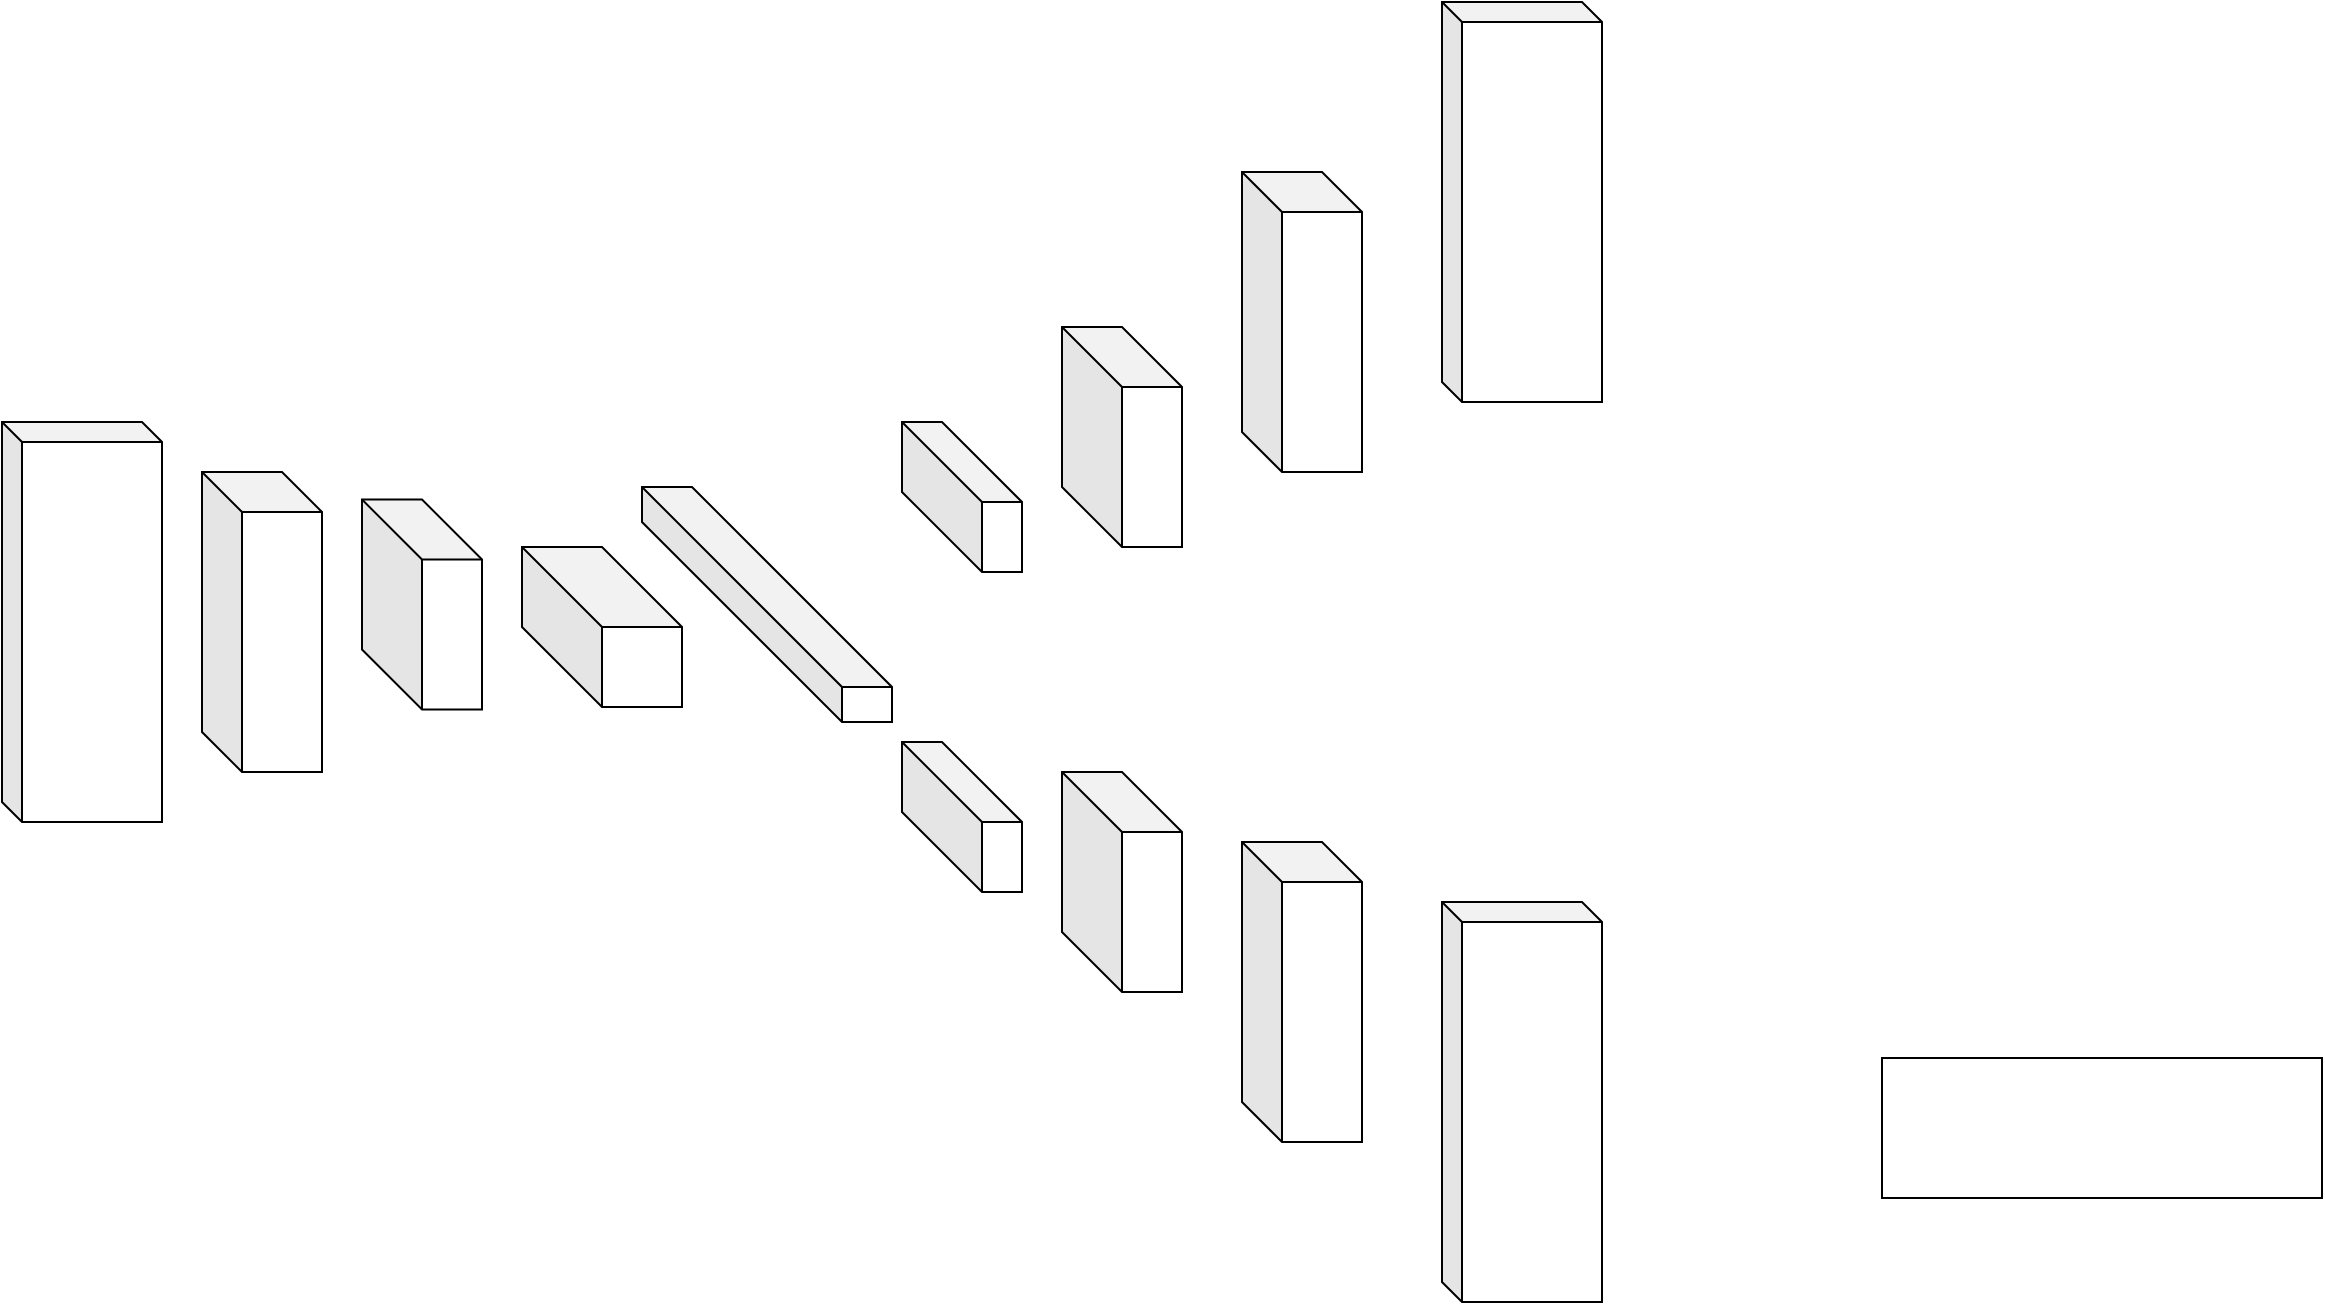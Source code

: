 <mxfile version="14.2.6" type="github">
  <diagram id="Co06z8hA1GL9u4y0MS8U" name="Page-1">
    <mxGraphModel dx="2966" dy="1969" grid="1" gridSize="10" guides="1" tooltips="1" connect="1" arrows="1" fold="1" page="1" pageScale="1" pageWidth="2336" pageHeight="1654" math="0" shadow="0">
      <root>
        <mxCell id="0" />
        <mxCell id="1" parent="0" />
        <mxCell id="5Cc1_OLVSoVf95-COUrq-5" value="" style="shape=cube;whiteSpace=wrap;html=1;boundedLbl=1;backgroundOutline=1;darkOpacity=0.05;darkOpacity2=0.1;size=10;" vertex="1" parent="1">
          <mxGeometry x="40" y="712" width="80" height="200" as="geometry" />
        </mxCell>
        <mxCell id="5Cc1_OLVSoVf95-COUrq-7" value="" style="shape=cube;whiteSpace=wrap;html=1;boundedLbl=1;backgroundOutline=1;darkOpacity=0.05;darkOpacity2=0.1;size=20;" vertex="1" parent="1">
          <mxGeometry x="140" y="737" width="60" height="150" as="geometry" />
        </mxCell>
        <mxCell id="5Cc1_OLVSoVf95-COUrq-8" value="" style="shape=cube;whiteSpace=wrap;html=1;boundedLbl=1;backgroundOutline=1;darkOpacity=0.05;darkOpacity2=0.1;size=30;" vertex="1" parent="1">
          <mxGeometry x="220" y="750.75" width="60" height="105" as="geometry" />
        </mxCell>
        <mxCell id="5Cc1_OLVSoVf95-COUrq-10" value="" style="shape=cube;whiteSpace=wrap;html=1;boundedLbl=1;backgroundOutline=1;darkOpacity=0.05;darkOpacity2=0.1;size=40;" vertex="1" parent="1">
          <mxGeometry x="300" y="774.5" width="80" height="80" as="geometry" />
        </mxCell>
        <mxCell id="5Cc1_OLVSoVf95-COUrq-11" value="" style="shape=cube;whiteSpace=wrap;html=1;boundedLbl=1;backgroundOutline=1;darkOpacity=0.05;darkOpacity2=0.1;size=100;" vertex="1" parent="1">
          <mxGeometry x="360" y="744.5" width="125" height="117.5" as="geometry" />
        </mxCell>
        <mxCell id="5Cc1_OLVSoVf95-COUrq-12" value="" style="shape=cube;whiteSpace=wrap;html=1;boundedLbl=1;backgroundOutline=1;darkOpacity=0.05;darkOpacity2=0.1;size=40;" vertex="1" parent="1">
          <mxGeometry x="490" y="712" width="60" height="75" as="geometry" />
        </mxCell>
        <mxCell id="5Cc1_OLVSoVf95-COUrq-13" value="" style="shape=cube;whiteSpace=wrap;html=1;boundedLbl=1;backgroundOutline=1;darkOpacity=0.05;darkOpacity2=0.1;size=40;" vertex="1" parent="1">
          <mxGeometry x="490" y="872" width="60" height="75" as="geometry" />
        </mxCell>
        <mxCell id="5Cc1_OLVSoVf95-COUrq-14" value="" style="shape=cube;whiteSpace=wrap;html=1;boundedLbl=1;backgroundOutline=1;darkOpacity=0.05;darkOpacity2=0.1;size=30;" vertex="1" parent="1">
          <mxGeometry x="570" y="664.5" width="60" height="110" as="geometry" />
        </mxCell>
        <mxCell id="5Cc1_OLVSoVf95-COUrq-15" value="" style="shape=cube;whiteSpace=wrap;html=1;boundedLbl=1;backgroundOutline=1;darkOpacity=0.05;darkOpacity2=0.1;size=30;" vertex="1" parent="1">
          <mxGeometry x="570" y="887" width="60" height="110" as="geometry" />
        </mxCell>
        <mxCell id="5Cc1_OLVSoVf95-COUrq-16" value="" style="shape=cube;whiteSpace=wrap;html=1;boundedLbl=1;backgroundOutline=1;darkOpacity=0.05;darkOpacity2=0.1;size=20;" vertex="1" parent="1">
          <mxGeometry x="660" y="587" width="60" height="150" as="geometry" />
        </mxCell>
        <mxCell id="5Cc1_OLVSoVf95-COUrq-17" value="" style="shape=cube;whiteSpace=wrap;html=1;boundedLbl=1;backgroundOutline=1;darkOpacity=0.05;darkOpacity2=0.1;size=20;" vertex="1" parent="1">
          <mxGeometry x="660" y="922" width="60" height="150" as="geometry" />
        </mxCell>
        <mxCell id="5Cc1_OLVSoVf95-COUrq-18" value="" style="shape=cube;whiteSpace=wrap;html=1;boundedLbl=1;backgroundOutline=1;darkOpacity=0.05;darkOpacity2=0.1;size=10;" vertex="1" parent="1">
          <mxGeometry x="760" y="502" width="80" height="200" as="geometry" />
        </mxCell>
        <mxCell id="5Cc1_OLVSoVf95-COUrq-19" value="" style="shape=cube;whiteSpace=wrap;html=1;boundedLbl=1;backgroundOutline=1;darkOpacity=0.05;darkOpacity2=0.1;size=10;" vertex="1" parent="1">
          <mxGeometry x="760" y="952" width="80" height="200" as="geometry" />
        </mxCell>
        <mxCell id="5Cc1_OLVSoVf95-COUrq-21" value="" style="rounded=0;whiteSpace=wrap;html=1;" vertex="1" parent="1">
          <mxGeometry x="980" y="1030" width="220" height="70" as="geometry" />
        </mxCell>
      </root>
    </mxGraphModel>
  </diagram>
</mxfile>
